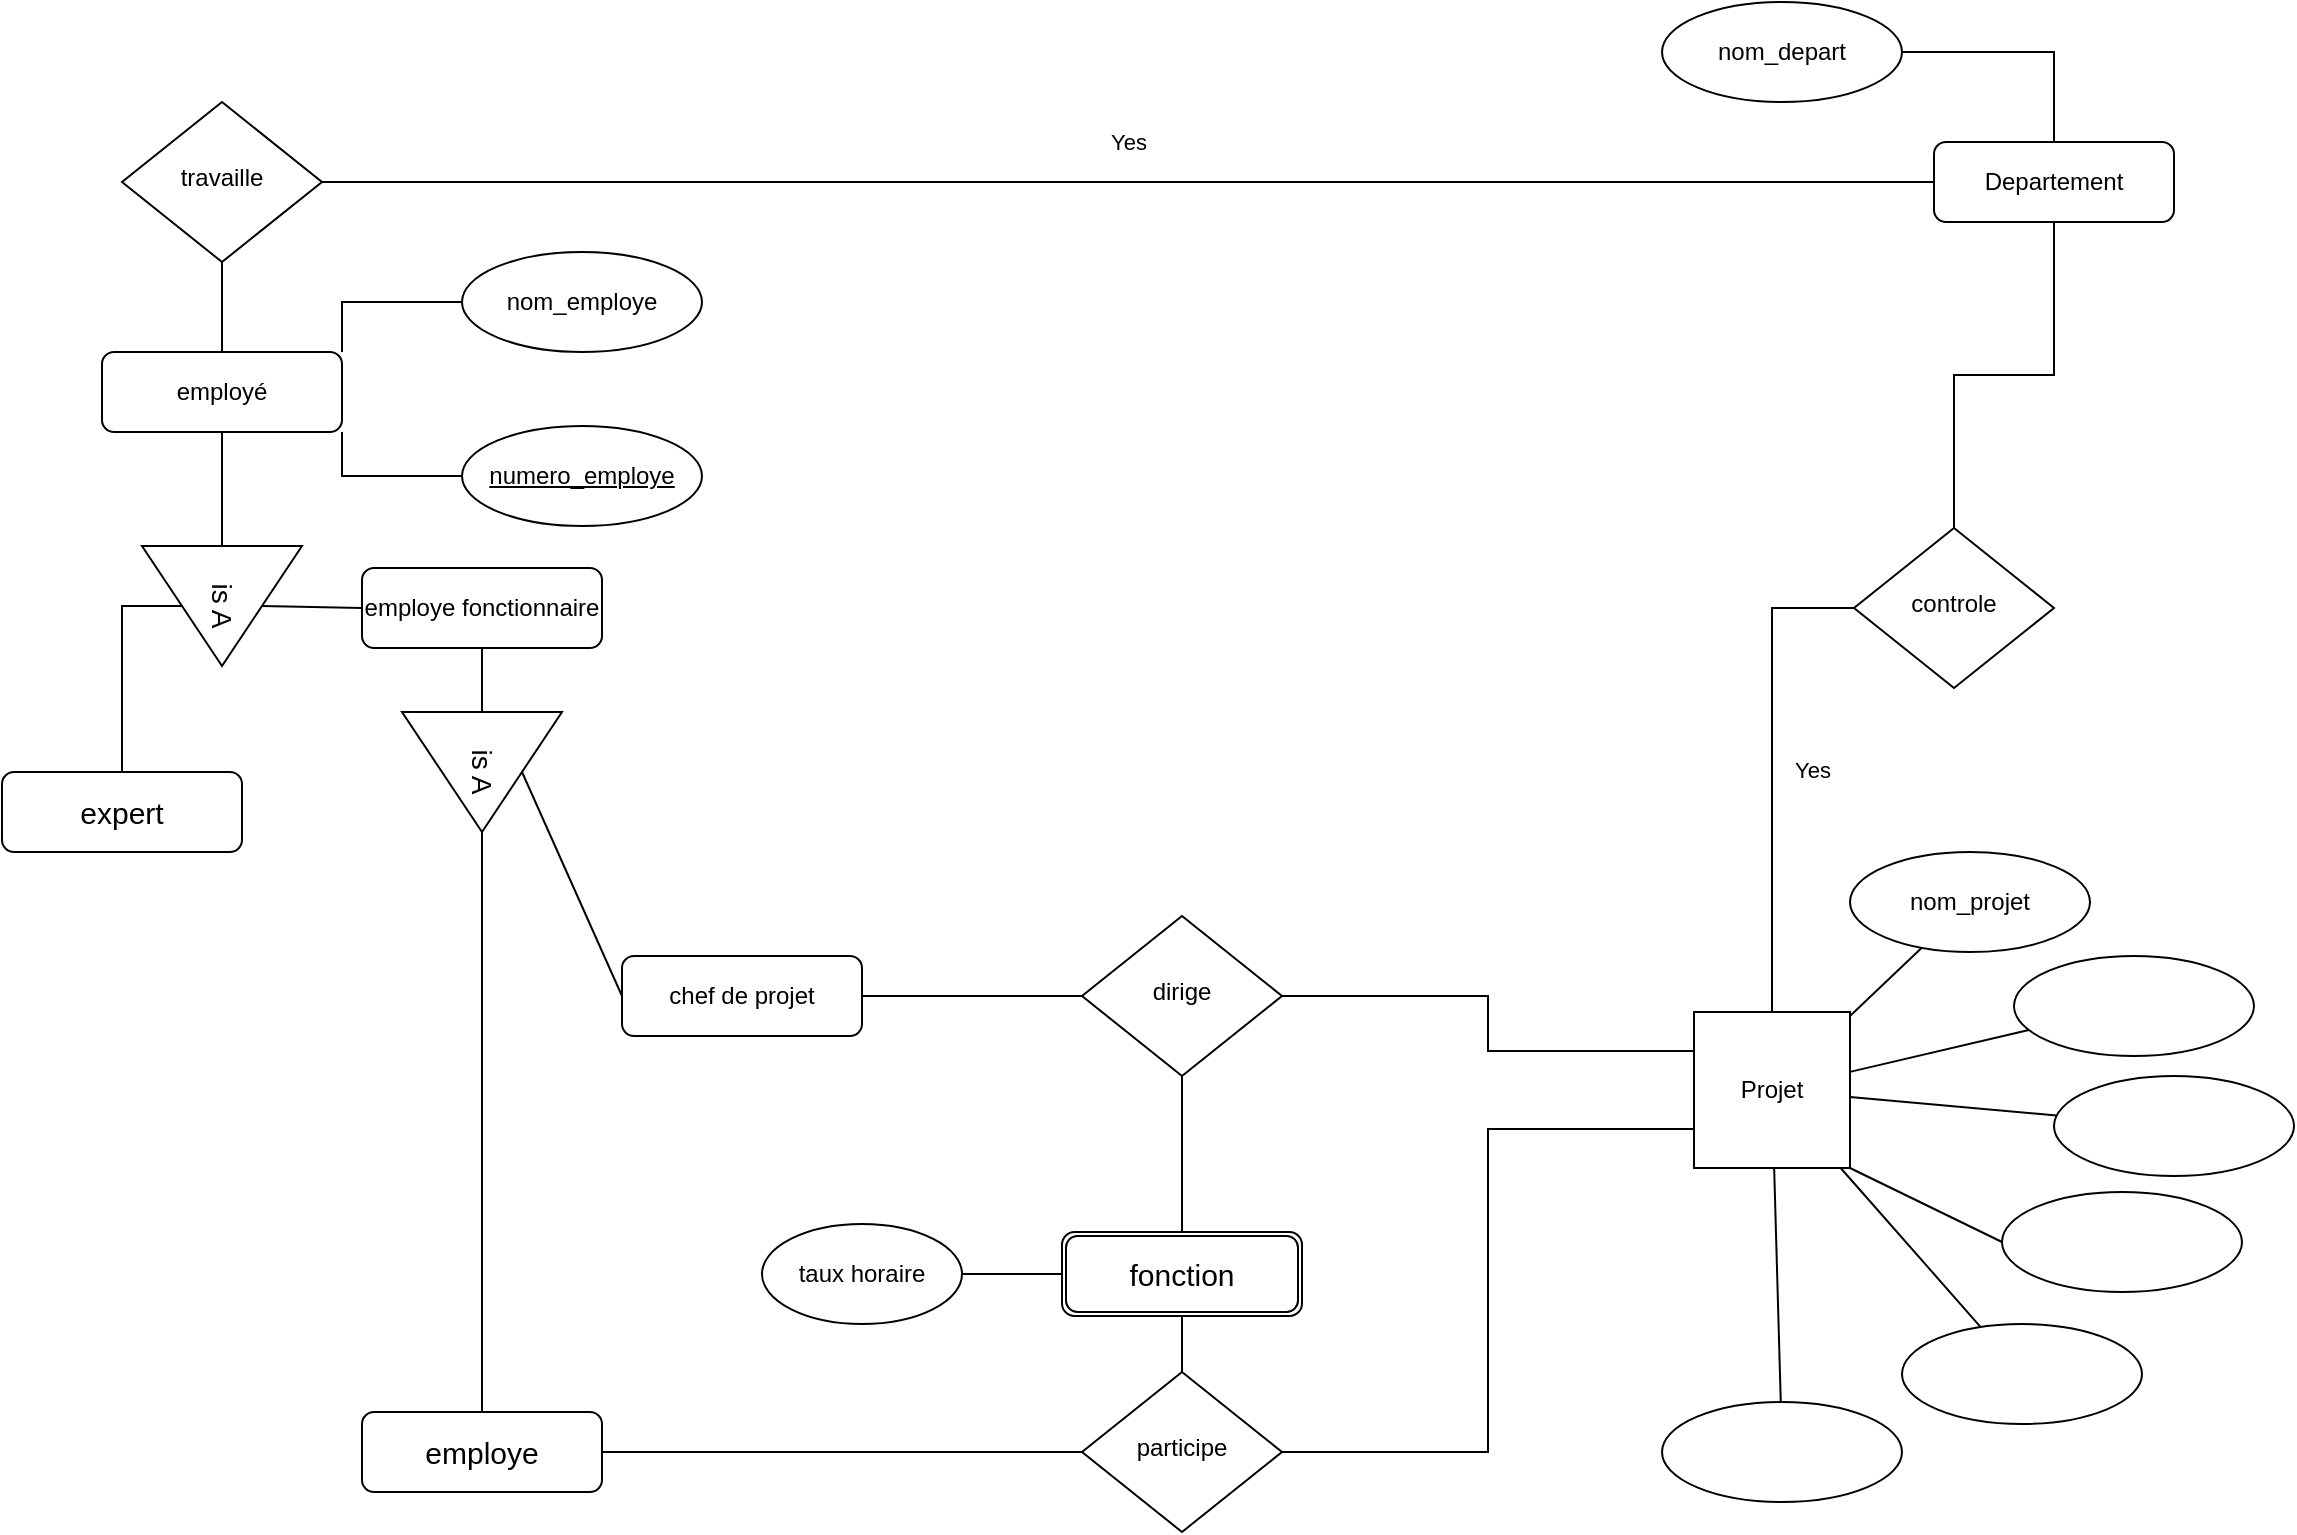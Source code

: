 <mxfile version="16.6.4" type="github">
  <diagram id="C5RBs43oDa-KdzZeNtuy" name="Page-1">
    <mxGraphModel dx="1296" dy="1615" grid="1" gridSize="10" guides="1" tooltips="1" connect="1" arrows="1" fold="1" page="1" pageScale="1" pageWidth="1169" pageHeight="827" math="0" shadow="0">
      <root>
        <mxCell id="WIyWlLk6GJQsqaUBKTNV-0" />
        <mxCell id="WIyWlLk6GJQsqaUBKTNV-1" parent="WIyWlLk6GJQsqaUBKTNV-0" />
        <mxCell id="WIyWlLk6GJQsqaUBKTNV-2" value="" style="rounded=0;html=1;jettySize=auto;orthogonalLoop=1;fontSize=11;endArrow=none;endFill=0;endSize=8;strokeWidth=1;shadow=0;labelBackgroundColor=none;edgeStyle=orthogonalEdgeStyle;" parent="WIyWlLk6GJQsqaUBKTNV-1" source="WIyWlLk6GJQsqaUBKTNV-3" target="WIyWlLk6GJQsqaUBKTNV-6" edge="1">
          <mxGeometry relative="1" as="geometry" />
        </mxCell>
        <mxCell id="WIyWlLk6GJQsqaUBKTNV-3" value="Departement" style="rounded=1;whiteSpace=wrap;html=1;fontSize=12;glass=0;strokeWidth=1;shadow=0;" parent="WIyWlLk6GJQsqaUBKTNV-1" vertex="1">
          <mxGeometry x="976" y="65" width="120" height="40" as="geometry" />
        </mxCell>
        <mxCell id="WIyWlLk6GJQsqaUBKTNV-4" value="Yes" style="rounded=0;html=1;jettySize=auto;orthogonalLoop=1;fontSize=11;endArrow=none;endFill=0;endSize=8;strokeWidth=1;shadow=0;labelBackgroundColor=none;edgeStyle=orthogonalEdgeStyle;" parent="WIyWlLk6GJQsqaUBKTNV-1" source="WIyWlLk6GJQsqaUBKTNV-6" target="NJJ9FSpXdGlF9qKQExcH-1" edge="1">
          <mxGeometry y="20" relative="1" as="geometry">
            <mxPoint as="offset" />
            <mxPoint x="1036" y="448" as="targetPoint" />
          </mxGeometry>
        </mxCell>
        <mxCell id="WIyWlLk6GJQsqaUBKTNV-6" value="controle" style="rhombus;whiteSpace=wrap;html=1;shadow=0;fontFamily=Helvetica;fontSize=12;align=center;strokeWidth=1;spacing=6;spacingTop=-4;" parent="WIyWlLk6GJQsqaUBKTNV-1" vertex="1">
          <mxGeometry x="936" y="258" width="100" height="80" as="geometry" />
        </mxCell>
        <mxCell id="NJJ9FSpXdGlF9qKQExcH-59" value="" style="rounded=0;orthogonalLoop=1;jettySize=auto;html=1;fontSize=15;startArrow=none;startFill=0;endArrow=none;endFill=0;" edge="1" parent="WIyWlLk6GJQsqaUBKTNV-1" source="NJJ9FSpXdGlF9qKQExcH-1" target="NJJ9FSpXdGlF9qKQExcH-10">
          <mxGeometry relative="1" as="geometry" />
        </mxCell>
        <mxCell id="NJJ9FSpXdGlF9qKQExcH-60" value="" style="rounded=0;orthogonalLoop=1;jettySize=auto;html=1;fontSize=15;startArrow=none;startFill=0;endArrow=none;endFill=0;" edge="1" parent="WIyWlLk6GJQsqaUBKTNV-1" source="NJJ9FSpXdGlF9qKQExcH-1" target="NJJ9FSpXdGlF9qKQExcH-12">
          <mxGeometry relative="1" as="geometry" />
        </mxCell>
        <mxCell id="NJJ9FSpXdGlF9qKQExcH-61" value="" style="rounded=0;orthogonalLoop=1;jettySize=auto;html=1;fontSize=15;startArrow=none;startFill=0;endArrow=none;endFill=0;" edge="1" parent="WIyWlLk6GJQsqaUBKTNV-1" source="NJJ9FSpXdGlF9qKQExcH-1" target="NJJ9FSpXdGlF9qKQExcH-13">
          <mxGeometry relative="1" as="geometry" />
        </mxCell>
        <mxCell id="NJJ9FSpXdGlF9qKQExcH-1" value="Projet" style="whiteSpace=wrap;html=1;aspect=fixed;" vertex="1" parent="WIyWlLk6GJQsqaUBKTNV-1">
          <mxGeometry x="856" y="500" width="78" height="78" as="geometry" />
        </mxCell>
        <mxCell id="NJJ9FSpXdGlF9qKQExcH-63" value="" style="edgeStyle=none;rounded=0;orthogonalLoop=1;jettySize=auto;html=1;fontSize=15;startArrow=none;startFill=0;endArrow=none;endFill=0;" edge="1" parent="WIyWlLk6GJQsqaUBKTNV-1" source="NJJ9FSpXdGlF9qKQExcH-3" target="NJJ9FSpXdGlF9qKQExcH-1">
          <mxGeometry relative="1" as="geometry" />
        </mxCell>
        <mxCell id="NJJ9FSpXdGlF9qKQExcH-3" value="" style="ellipse;whiteSpace=wrap;html=1;" vertex="1" parent="WIyWlLk6GJQsqaUBKTNV-1">
          <mxGeometry x="1016" y="472" width="120" height="50" as="geometry" />
        </mxCell>
        <mxCell id="NJJ9FSpXdGlF9qKQExcH-10" value="nom_projet" style="ellipse;whiteSpace=wrap;html=1;" vertex="1" parent="WIyWlLk6GJQsqaUBKTNV-1">
          <mxGeometry x="934" y="420" width="120" height="50" as="geometry" />
        </mxCell>
        <mxCell id="NJJ9FSpXdGlF9qKQExcH-12" value="" style="ellipse;whiteSpace=wrap;html=1;" vertex="1" parent="WIyWlLk6GJQsqaUBKTNV-1">
          <mxGeometry x="1036" y="532" width="120" height="50" as="geometry" />
        </mxCell>
        <mxCell id="NJJ9FSpXdGlF9qKQExcH-13" value="" style="ellipse;whiteSpace=wrap;html=1;" vertex="1" parent="WIyWlLk6GJQsqaUBKTNV-1">
          <mxGeometry x="960" y="656" width="120" height="50" as="geometry" />
        </mxCell>
        <mxCell id="NJJ9FSpXdGlF9qKQExcH-64" value="" style="edgeStyle=none;rounded=0;orthogonalLoop=1;jettySize=auto;html=1;fontSize=15;startArrow=none;startFill=0;endArrow=none;endFill=0;" edge="1" parent="WIyWlLk6GJQsqaUBKTNV-1" source="NJJ9FSpXdGlF9qKQExcH-14" target="NJJ9FSpXdGlF9qKQExcH-1">
          <mxGeometry relative="1" as="geometry" />
        </mxCell>
        <mxCell id="NJJ9FSpXdGlF9qKQExcH-14" value="" style="ellipse;whiteSpace=wrap;html=1;" vertex="1" parent="WIyWlLk6GJQsqaUBKTNV-1">
          <mxGeometry x="840" y="695" width="120" height="50" as="geometry" />
        </mxCell>
        <mxCell id="NJJ9FSpXdGlF9qKQExcH-17" value="" style="rounded=0;html=1;jettySize=auto;orthogonalLoop=1;fontSize=11;endArrow=none;endFill=0;endSize=8;strokeWidth=1;shadow=0;labelBackgroundColor=none;edgeStyle=orthogonalEdgeStyle;exitX=1;exitY=0.5;exitDx=0;exitDy=0;" edge="1" parent="WIyWlLk6GJQsqaUBKTNV-1" source="NJJ9FSpXdGlF9qKQExcH-41" target="NJJ9FSpXdGlF9qKQExcH-20">
          <mxGeometry relative="1" as="geometry">
            <mxPoint x="630" y="512" as="sourcePoint" />
          </mxGeometry>
        </mxCell>
        <mxCell id="NJJ9FSpXdGlF9qKQExcH-20" value="dirige" style="rhombus;whiteSpace=wrap;html=1;shadow=0;fontFamily=Helvetica;fontSize=12;align=center;strokeWidth=1;spacing=6;spacingTop=-4;" vertex="1" parent="WIyWlLk6GJQsqaUBKTNV-1">
          <mxGeometry x="550" y="452" width="100" height="80" as="geometry" />
        </mxCell>
        <mxCell id="NJJ9FSpXdGlF9qKQExcH-54" value="" style="edgeStyle=orthogonalEdgeStyle;rounded=0;orthogonalLoop=1;jettySize=auto;html=1;fontSize=15;startArrow=none;startFill=0;endArrow=none;endFill=0;" edge="1" parent="WIyWlLk6GJQsqaUBKTNV-1" source="NJJ9FSpXdGlF9qKQExcH-21" target="NJJ9FSpXdGlF9qKQExcH-51">
          <mxGeometry relative="1" as="geometry" />
        </mxCell>
        <mxCell id="NJJ9FSpXdGlF9qKQExcH-21" value="taux horaire" style="ellipse;whiteSpace=wrap;html=1;" vertex="1" parent="WIyWlLk6GJQsqaUBKTNV-1">
          <mxGeometry x="390" y="606" width="100" height="50" as="geometry" />
        </mxCell>
        <mxCell id="NJJ9FSpXdGlF9qKQExcH-57" value="" style="edgeStyle=orthogonalEdgeStyle;rounded=0;orthogonalLoop=1;jettySize=auto;html=1;fontSize=15;startArrow=none;startFill=0;endArrow=none;endFill=0;" edge="1" parent="WIyWlLk6GJQsqaUBKTNV-1" source="NJJ9FSpXdGlF9qKQExcH-24" target="NJJ9FSpXdGlF9qKQExcH-29">
          <mxGeometry relative="1" as="geometry" />
        </mxCell>
        <mxCell id="NJJ9FSpXdGlF9qKQExcH-58" value="" style="edgeStyle=orthogonalEdgeStyle;rounded=0;orthogonalLoop=1;jettySize=auto;html=1;fontSize=15;startArrow=none;startFill=0;endArrow=none;endFill=0;" edge="1" parent="WIyWlLk6GJQsqaUBKTNV-1" source="NJJ9FSpXdGlF9qKQExcH-24" target="NJJ9FSpXdGlF9qKQExcH-26">
          <mxGeometry relative="1" as="geometry" />
        </mxCell>
        <mxCell id="NJJ9FSpXdGlF9qKQExcH-24" value="employé" style="rounded=1;whiteSpace=wrap;html=1;fontSize=12;glass=0;strokeWidth=1;shadow=0;" vertex="1" parent="WIyWlLk6GJQsqaUBKTNV-1">
          <mxGeometry x="60" y="170" width="120" height="40" as="geometry" />
        </mxCell>
        <mxCell id="NJJ9FSpXdGlF9qKQExcH-25" value="Yes" style="rounded=0;html=1;jettySize=auto;orthogonalLoop=1;fontSize=11;endArrow=none;endFill=0;endSize=8;strokeWidth=1;shadow=0;labelBackgroundColor=none;edgeStyle=orthogonalEdgeStyle;entryX=0;entryY=0.5;entryDx=0;entryDy=0;" edge="1" parent="WIyWlLk6GJQsqaUBKTNV-1" source="NJJ9FSpXdGlF9qKQExcH-26" target="WIyWlLk6GJQsqaUBKTNV-3">
          <mxGeometry y="20" relative="1" as="geometry">
            <mxPoint as="offset" />
            <mxPoint x="130" y="550" as="targetPoint" />
          </mxGeometry>
        </mxCell>
        <mxCell id="NJJ9FSpXdGlF9qKQExcH-26" value="travaille" style="rhombus;whiteSpace=wrap;html=1;shadow=0;fontFamily=Helvetica;fontSize=12;align=center;strokeWidth=1;spacing=6;spacingTop=-4;" vertex="1" parent="WIyWlLk6GJQsqaUBKTNV-1">
          <mxGeometry x="70" y="45" width="100" height="80" as="geometry" />
        </mxCell>
        <mxCell id="NJJ9FSpXdGlF9qKQExcH-27" value="" style="ellipse;whiteSpace=wrap;html=1;" vertex="1" parent="WIyWlLk6GJQsqaUBKTNV-1">
          <mxGeometry x="1010" y="590" width="120" height="50" as="geometry" />
        </mxCell>
        <mxCell id="NJJ9FSpXdGlF9qKQExcH-28" value="" style="endArrow=none;html=1;rounded=0;entryX=1;entryY=1;entryDx=0;entryDy=0;exitX=0;exitY=0.5;exitDx=0;exitDy=0;" edge="1" parent="WIyWlLk6GJQsqaUBKTNV-1" source="NJJ9FSpXdGlF9qKQExcH-27" target="NJJ9FSpXdGlF9qKQExcH-1">
          <mxGeometry width="50" height="50" relative="1" as="geometry">
            <mxPoint x="-40" y="600" as="sourcePoint" />
            <mxPoint x="170" y="570" as="targetPoint" />
          </mxGeometry>
        </mxCell>
        <mxCell id="NJJ9FSpXdGlF9qKQExcH-29" value="&lt;font style=&quot;font-size: 14px ; line-height: 1&quot;&gt;is A&lt;/font&gt;" style="triangle;whiteSpace=wrap;html=1;rotation=90;" vertex="1" parent="WIyWlLk6GJQsqaUBKTNV-1">
          <mxGeometry x="90" y="257" width="60" height="80" as="geometry" />
        </mxCell>
        <mxCell id="NJJ9FSpXdGlF9qKQExcH-35" value="&lt;font style=&quot;font-size: 15px&quot;&gt;expert&lt;/font&gt;" style="rounded=1;whiteSpace=wrap;html=1;fontSize=12;glass=0;strokeWidth=1;shadow=0;" vertex="1" parent="WIyWlLk6GJQsqaUBKTNV-1">
          <mxGeometry x="10" y="380" width="120" height="40" as="geometry" />
        </mxCell>
        <mxCell id="NJJ9FSpXdGlF9qKQExcH-36" value="employe fonctionnaire" style="rounded=1;whiteSpace=wrap;html=1;fontSize=12;glass=0;strokeWidth=1;shadow=0;" vertex="1" parent="WIyWlLk6GJQsqaUBKTNV-1">
          <mxGeometry x="190" y="278" width="120" height="40" as="geometry" />
        </mxCell>
        <mxCell id="NJJ9FSpXdGlF9qKQExcH-37" value="&lt;font style=&quot;font-size: 14px ; line-height: 1&quot;&gt;is A&lt;/font&gt;" style="triangle;whiteSpace=wrap;html=1;rotation=90;" vertex="1" parent="WIyWlLk6GJQsqaUBKTNV-1">
          <mxGeometry x="220" y="340" width="60" height="80" as="geometry" />
        </mxCell>
        <mxCell id="NJJ9FSpXdGlF9qKQExcH-40" value="&lt;font style=&quot;font-size: 15px&quot;&gt;employe&lt;/font&gt;" style="rounded=1;whiteSpace=wrap;html=1;fontSize=12;glass=0;strokeWidth=1;shadow=0;" vertex="1" parent="WIyWlLk6GJQsqaUBKTNV-1">
          <mxGeometry x="190" y="700" width="120" height="40" as="geometry" />
        </mxCell>
        <mxCell id="NJJ9FSpXdGlF9qKQExcH-41" value="chef de projet" style="rounded=1;whiteSpace=wrap;html=1;fontSize=12;glass=0;strokeWidth=1;shadow=0;" vertex="1" parent="WIyWlLk6GJQsqaUBKTNV-1">
          <mxGeometry x="320" y="472" width="120" height="40" as="geometry" />
        </mxCell>
        <mxCell id="NJJ9FSpXdGlF9qKQExcH-44" value="" style="endArrow=none;startArrow=none;html=1;rounded=0;fontSize=15;exitX=0.5;exitY=0;exitDx=0;exitDy=0;entryX=0;entryY=0.5;entryDx=0;entryDy=0;startFill=0;endFill=0;" edge="1" parent="WIyWlLk6GJQsqaUBKTNV-1" source="NJJ9FSpXdGlF9qKQExcH-29" target="NJJ9FSpXdGlF9qKQExcH-36">
          <mxGeometry width="50" height="50" relative="1" as="geometry">
            <mxPoint x="600" y="400" as="sourcePoint" />
            <mxPoint x="650" y="350" as="targetPoint" />
          </mxGeometry>
        </mxCell>
        <mxCell id="NJJ9FSpXdGlF9qKQExcH-45" value="" style="endArrow=none;html=1;rounded=0;fontSize=15;entryX=0.5;entryY=1;entryDx=0;entryDy=0;exitX=0.5;exitY=0;exitDx=0;exitDy=0;" edge="1" parent="WIyWlLk6GJQsqaUBKTNV-1" source="NJJ9FSpXdGlF9qKQExcH-35" target="NJJ9FSpXdGlF9qKQExcH-29">
          <mxGeometry width="50" height="50" relative="1" as="geometry">
            <mxPoint x="50" y="380" as="sourcePoint" />
            <mxPoint x="60" y="312" as="targetPoint" />
            <Array as="points">
              <mxPoint x="70" y="297" />
            </Array>
          </mxGeometry>
        </mxCell>
        <mxCell id="NJJ9FSpXdGlF9qKQExcH-46" value="" style="endArrow=none;html=1;rounded=0;fontSize=15;exitX=0.5;exitY=0;exitDx=0;exitDy=0;entryX=0;entryY=0.5;entryDx=0;entryDy=0;" edge="1" parent="WIyWlLk6GJQsqaUBKTNV-1" source="NJJ9FSpXdGlF9qKQExcH-37" target="NJJ9FSpXdGlF9qKQExcH-41">
          <mxGeometry width="50" height="50" relative="1" as="geometry">
            <mxPoint x="600" y="492" as="sourcePoint" />
            <mxPoint x="650" y="442" as="targetPoint" />
          </mxGeometry>
        </mxCell>
        <mxCell id="NJJ9FSpXdGlF9qKQExcH-47" value="" style="endArrow=none;html=1;rounded=0;fontSize=15;exitX=1;exitY=0.5;exitDx=0;exitDy=0;entryX=0.5;entryY=0;entryDx=0;entryDy=0;" edge="1" parent="WIyWlLk6GJQsqaUBKTNV-1" source="NJJ9FSpXdGlF9qKQExcH-37" target="NJJ9FSpXdGlF9qKQExcH-40">
          <mxGeometry width="50" height="50" relative="1" as="geometry">
            <mxPoint x="600" y="492" as="sourcePoint" />
            <mxPoint x="650" y="442" as="targetPoint" />
          </mxGeometry>
        </mxCell>
        <mxCell id="NJJ9FSpXdGlF9qKQExcH-48" value="" style="endArrow=none;html=1;rounded=0;fontSize=15;entryX=1;entryY=0.5;entryDx=0;entryDy=0;exitX=0;exitY=0.25;exitDx=0;exitDy=0;edgeStyle=orthogonalEdgeStyle;" edge="1" parent="WIyWlLk6GJQsqaUBKTNV-1" source="NJJ9FSpXdGlF9qKQExcH-1" target="NJJ9FSpXdGlF9qKQExcH-20">
          <mxGeometry width="50" height="50" relative="1" as="geometry">
            <mxPoint x="530" y="450" as="sourcePoint" />
            <mxPoint x="580" y="400" as="targetPoint" />
          </mxGeometry>
        </mxCell>
        <mxCell id="NJJ9FSpXdGlF9qKQExcH-49" value="participe" style="rhombus;whiteSpace=wrap;html=1;shadow=0;fontFamily=Helvetica;fontSize=12;align=center;strokeWidth=1;spacing=6;spacingTop=-4;" vertex="1" parent="WIyWlLk6GJQsqaUBKTNV-1">
          <mxGeometry x="550" y="680" width="100" height="80" as="geometry" />
        </mxCell>
        <mxCell id="NJJ9FSpXdGlF9qKQExcH-50" value="" style="endArrow=none;html=1;rounded=0;fontSize=15;entryX=1;entryY=0.5;entryDx=0;entryDy=0;exitX=0;exitY=0.75;exitDx=0;exitDy=0;edgeStyle=orthogonalEdgeStyle;" edge="1" parent="WIyWlLk6GJQsqaUBKTNV-1" target="NJJ9FSpXdGlF9qKQExcH-49" source="NJJ9FSpXdGlF9qKQExcH-1">
          <mxGeometry width="50" height="50" relative="1" as="geometry">
            <mxPoint x="856" y="826" as="sourcePoint" />
            <mxPoint x="580" y="708" as="targetPoint" />
          </mxGeometry>
        </mxCell>
        <mxCell id="NJJ9FSpXdGlF9qKQExcH-55" value="" style="edgeStyle=orthogonalEdgeStyle;rounded=0;orthogonalLoop=1;jettySize=auto;html=1;fontSize=15;startArrow=none;startFill=0;endArrow=none;endFill=0;" edge="1" parent="WIyWlLk6GJQsqaUBKTNV-1" source="NJJ9FSpXdGlF9qKQExcH-51" target="NJJ9FSpXdGlF9qKQExcH-49">
          <mxGeometry relative="1" as="geometry" />
        </mxCell>
        <mxCell id="NJJ9FSpXdGlF9qKQExcH-56" value="" style="edgeStyle=orthogonalEdgeStyle;rounded=0;orthogonalLoop=1;jettySize=auto;html=1;fontSize=15;startArrow=none;startFill=0;endArrow=none;endFill=0;" edge="1" parent="WIyWlLk6GJQsqaUBKTNV-1" source="NJJ9FSpXdGlF9qKQExcH-51" target="NJJ9FSpXdGlF9qKQExcH-20">
          <mxGeometry relative="1" as="geometry" />
        </mxCell>
        <mxCell id="NJJ9FSpXdGlF9qKQExcH-51" value="fonction" style="shape=ext;double=1;rounded=1;whiteSpace=wrap;html=1;fontSize=15;" vertex="1" parent="WIyWlLk6GJQsqaUBKTNV-1">
          <mxGeometry x="540" y="610" width="120" height="42" as="geometry" />
        </mxCell>
        <mxCell id="NJJ9FSpXdGlF9qKQExcH-52" value="" style="endArrow=none;html=1;rounded=0;fontSize=15;exitX=1;exitY=0.5;exitDx=0;exitDy=0;entryX=0;entryY=0.5;entryDx=0;entryDy=0;" edge="1" parent="WIyWlLk6GJQsqaUBKTNV-1" source="NJJ9FSpXdGlF9qKQExcH-40" target="NJJ9FSpXdGlF9qKQExcH-49">
          <mxGeometry width="50" height="50" relative="1" as="geometry">
            <mxPoint x="530" y="647" as="sourcePoint" />
            <mxPoint x="580" y="597" as="targetPoint" />
          </mxGeometry>
        </mxCell>
        <mxCell id="NJJ9FSpXdGlF9qKQExcH-62" value="" style="endArrow=none;html=1;rounded=0;fontSize=15;entryX=0.5;entryY=1;entryDx=0;entryDy=0;exitX=0;exitY=0.5;exitDx=0;exitDy=0;" edge="1" parent="WIyWlLk6GJQsqaUBKTNV-1" source="NJJ9FSpXdGlF9qKQExcH-37" target="NJJ9FSpXdGlF9qKQExcH-36">
          <mxGeometry width="50" height="50" relative="1" as="geometry">
            <mxPoint x="530" y="450" as="sourcePoint" />
            <mxPoint x="580" y="400" as="targetPoint" />
          </mxGeometry>
        </mxCell>
        <mxCell id="NJJ9FSpXdGlF9qKQExcH-66" style="edgeStyle=orthogonalEdgeStyle;rounded=0;orthogonalLoop=1;jettySize=auto;html=1;fontSize=15;startArrow=none;startFill=0;endArrow=none;endFill=0;" edge="1" parent="WIyWlLk6GJQsqaUBKTNV-1" source="NJJ9FSpXdGlF9qKQExcH-65" target="WIyWlLk6GJQsqaUBKTNV-3">
          <mxGeometry relative="1" as="geometry" />
        </mxCell>
        <mxCell id="NJJ9FSpXdGlF9qKQExcH-65" value="nom_depart" style="ellipse;whiteSpace=wrap;html=1;" vertex="1" parent="WIyWlLk6GJQsqaUBKTNV-1">
          <mxGeometry x="840" y="-5" width="120" height="50" as="geometry" />
        </mxCell>
        <mxCell id="NJJ9FSpXdGlF9qKQExcH-70" style="edgeStyle=orthogonalEdgeStyle;rounded=0;orthogonalLoop=1;jettySize=auto;html=1;entryX=1;entryY=0;entryDx=0;entryDy=0;fontSize=15;startArrow=none;startFill=0;endArrow=none;endFill=0;" edge="1" parent="WIyWlLk6GJQsqaUBKTNV-1" source="NJJ9FSpXdGlF9qKQExcH-68" target="NJJ9FSpXdGlF9qKQExcH-24">
          <mxGeometry relative="1" as="geometry" />
        </mxCell>
        <mxCell id="NJJ9FSpXdGlF9qKQExcH-68" value="nom_employe" style="ellipse;whiteSpace=wrap;html=1;" vertex="1" parent="WIyWlLk6GJQsqaUBKTNV-1">
          <mxGeometry x="240" y="120" width="120" height="50" as="geometry" />
        </mxCell>
        <mxCell id="NJJ9FSpXdGlF9qKQExcH-71" style="edgeStyle=orthogonalEdgeStyle;rounded=0;orthogonalLoop=1;jettySize=auto;html=1;exitX=0;exitY=0.5;exitDx=0;exitDy=0;entryX=1;entryY=1;entryDx=0;entryDy=0;fontSize=15;startArrow=none;startFill=0;endArrow=none;endFill=0;" edge="1" parent="WIyWlLk6GJQsqaUBKTNV-1" source="NJJ9FSpXdGlF9qKQExcH-69" target="NJJ9FSpXdGlF9qKQExcH-24">
          <mxGeometry relative="1" as="geometry" />
        </mxCell>
        <mxCell id="NJJ9FSpXdGlF9qKQExcH-69" value="&lt;u&gt;numero_employe&lt;/u&gt;" style="ellipse;whiteSpace=wrap;html=1;" vertex="1" parent="WIyWlLk6GJQsqaUBKTNV-1">
          <mxGeometry x="240" y="207" width="120" height="50" as="geometry" />
        </mxCell>
      </root>
    </mxGraphModel>
  </diagram>
</mxfile>
